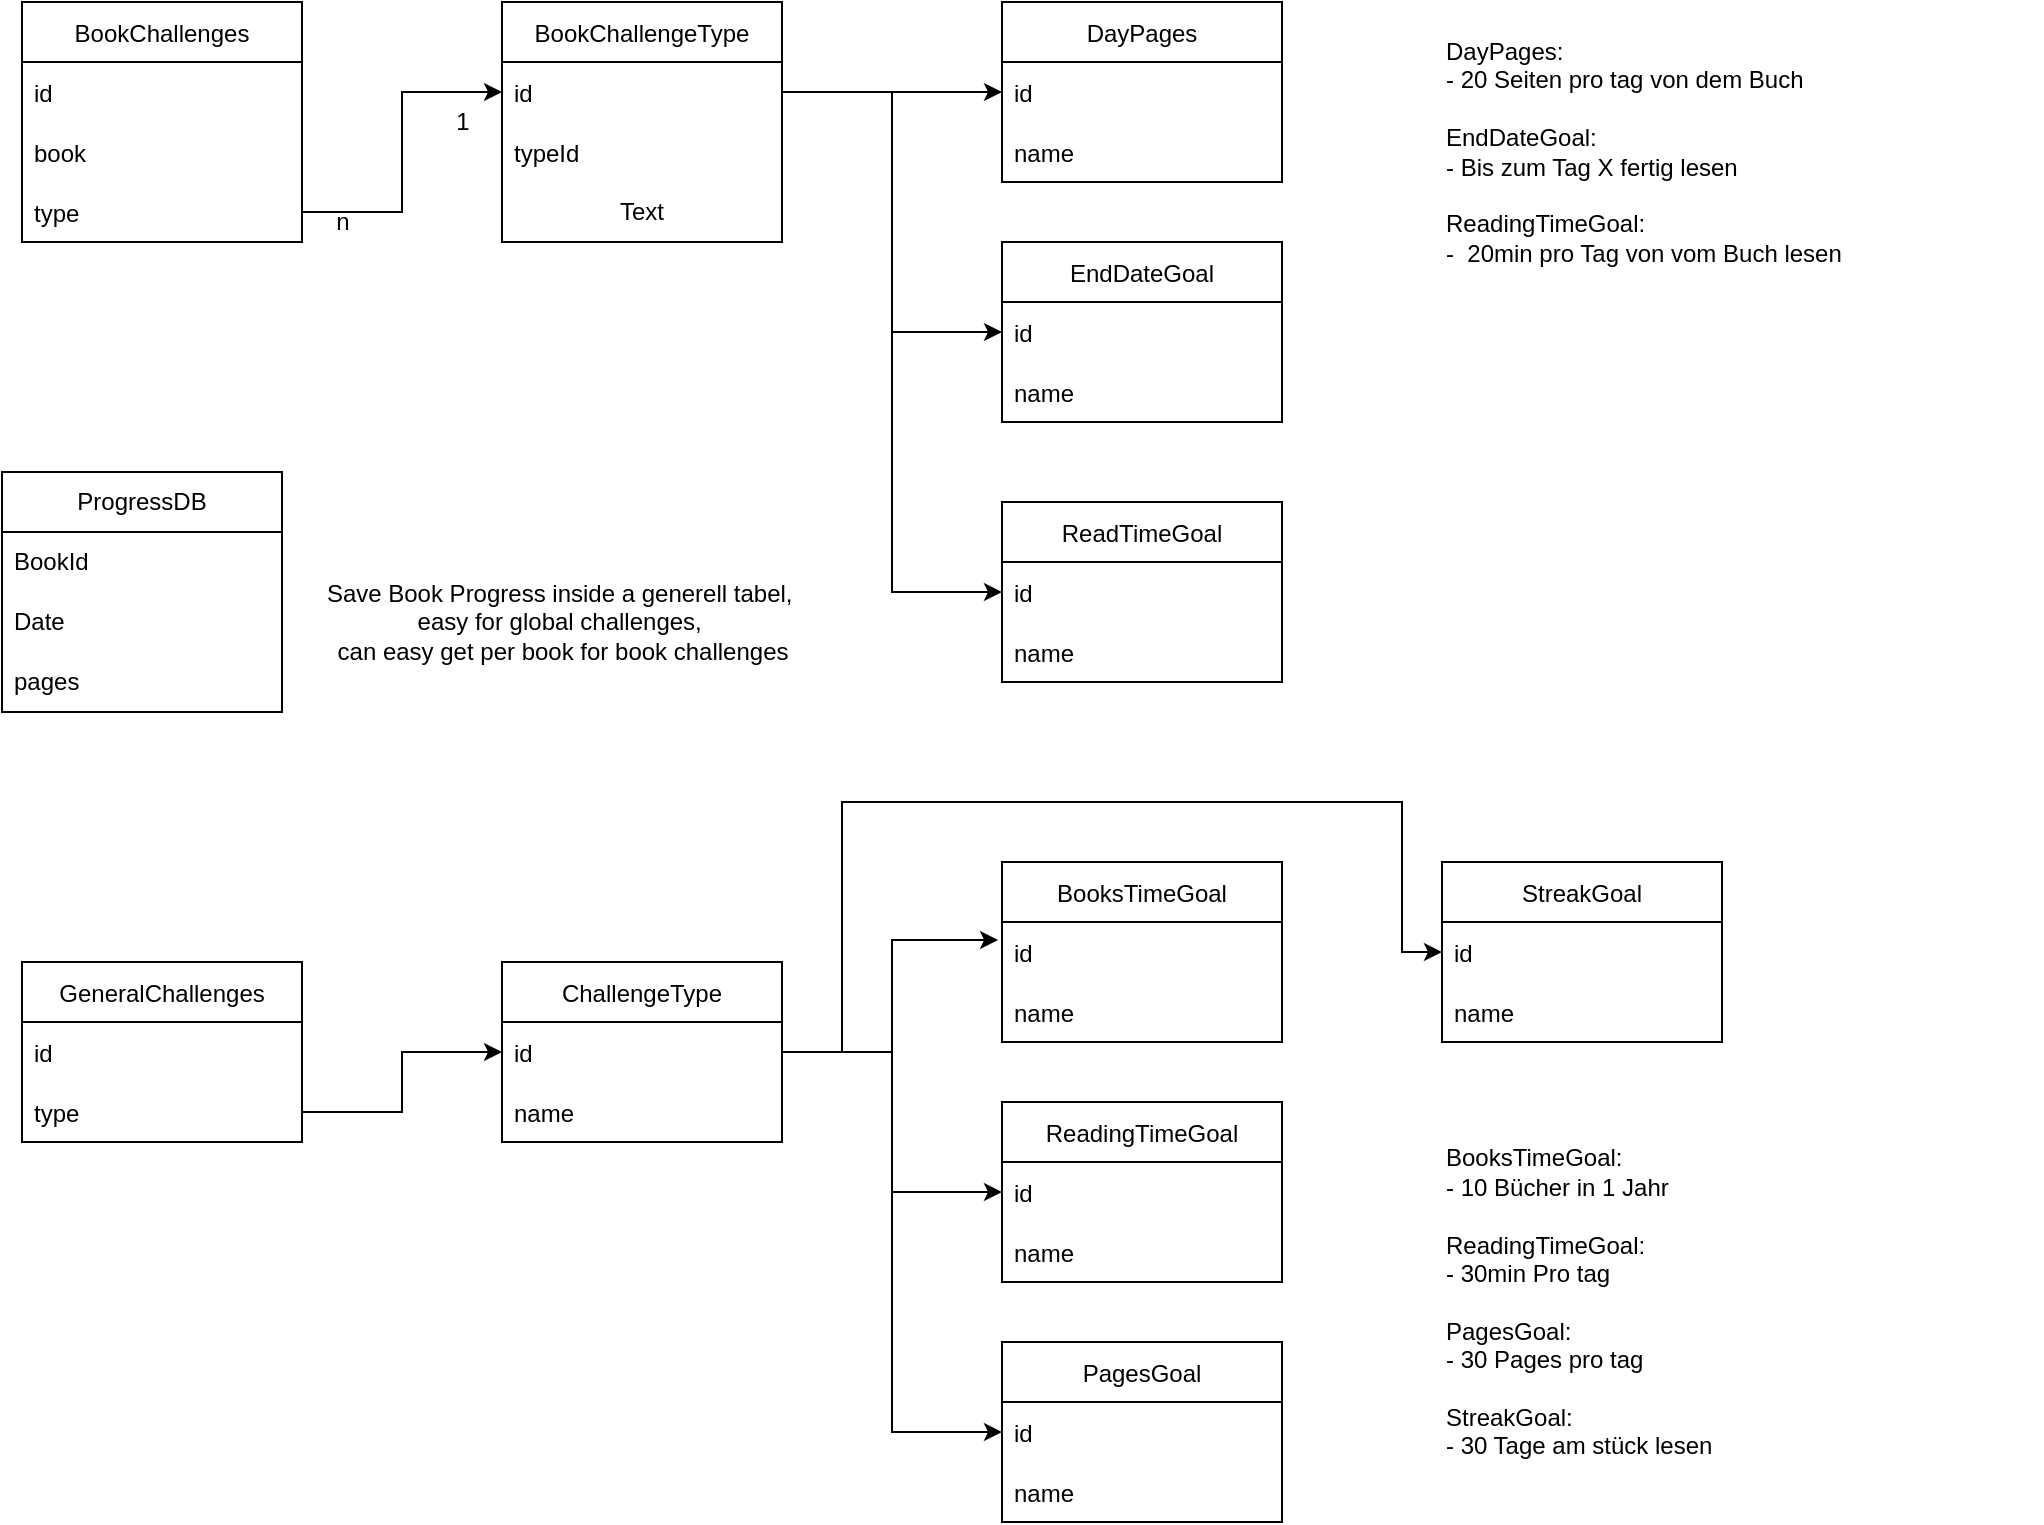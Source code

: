 <mxfile version="20.8.16" type="device"><diagram id="5UC8xc8aUDfBGlQ5QwmF" name="Seite-1"><mxGraphModel dx="1716" dy="1180" grid="1" gridSize="10" guides="1" tooltips="1" connect="1" arrows="1" fold="1" page="1" pageScale="1" pageWidth="1169" pageHeight="827" math="0" shadow="0"><root><mxCell id="0"/><mxCell id="1" parent="0"/><mxCell id="uhi9riS7lNYA-uoKevwM-1" value="BookChallenges" style="swimlane;fontStyle=0;childLayout=stackLayout;horizontal=1;startSize=30;horizontalStack=0;resizeParent=1;resizeParentMax=0;resizeLast=0;collapsible=1;marginBottom=0;" parent="1" vertex="1"><mxGeometry x="70" y="40" width="140" height="120" as="geometry"/></mxCell><mxCell id="uhi9riS7lNYA-uoKevwM-2" value="id" style="text;strokeColor=none;fillColor=none;align=left;verticalAlign=middle;spacingLeft=4;spacingRight=4;overflow=hidden;points=[[0,0.5],[1,0.5]];portConstraint=eastwest;rotatable=0;" parent="uhi9riS7lNYA-uoKevwM-1" vertex="1"><mxGeometry y="30" width="140" height="30" as="geometry"/></mxCell><mxCell id="uhi9riS7lNYA-uoKevwM-3" value="book" style="text;strokeColor=none;fillColor=none;align=left;verticalAlign=middle;spacingLeft=4;spacingRight=4;overflow=hidden;points=[[0,0.5],[1,0.5]];portConstraint=eastwest;rotatable=0;" parent="uhi9riS7lNYA-uoKevwM-1" vertex="1"><mxGeometry y="60" width="140" height="30" as="geometry"/></mxCell><mxCell id="uhi9riS7lNYA-uoKevwM-4" value="type" style="text;strokeColor=none;fillColor=none;align=left;verticalAlign=middle;spacingLeft=4;spacingRight=4;overflow=hidden;points=[[0,0.5],[1,0.5]];portConstraint=eastwest;rotatable=0;" parent="uhi9riS7lNYA-uoKevwM-1" vertex="1"><mxGeometry y="90" width="140" height="30" as="geometry"/></mxCell><mxCell id="uhi9riS7lNYA-uoKevwM-5" value="BookChallengeType" style="swimlane;fontStyle=0;childLayout=stackLayout;horizontal=1;startSize=30;horizontalStack=0;resizeParent=1;resizeParentMax=0;resizeLast=0;collapsible=1;marginBottom=0;" parent="1" vertex="1"><mxGeometry x="310" y="40" width="140" height="120" as="geometry"/></mxCell><mxCell id="uhi9riS7lNYA-uoKevwM-6" value="id" style="text;strokeColor=none;fillColor=none;align=left;verticalAlign=middle;spacingLeft=4;spacingRight=4;overflow=hidden;points=[[0,0.5],[1,0.5]];portConstraint=eastwest;rotatable=0;" parent="uhi9riS7lNYA-uoKevwM-5" vertex="1"><mxGeometry y="30" width="140" height="30" as="geometry"/></mxCell><mxCell id="uhi9riS7lNYA-uoKevwM-7" value="typeId" style="text;strokeColor=none;fillColor=none;align=left;verticalAlign=middle;spacingLeft=4;spacingRight=4;overflow=hidden;points=[[0,0.5],[1,0.5]];portConstraint=eastwest;rotatable=0;" parent="uhi9riS7lNYA-uoKevwM-5" vertex="1"><mxGeometry y="60" width="140" height="30" as="geometry"/></mxCell><mxCell id="uhi9riS7lNYA-uoKevwM-45" value="Text" style="text;html=1;strokeColor=none;fillColor=none;align=center;verticalAlign=middle;whiteSpace=wrap;rounded=0;" parent="uhi9riS7lNYA-uoKevwM-5" vertex="1"><mxGeometry y="90" width="140" height="30" as="geometry"/></mxCell><mxCell id="uhi9riS7lNYA-uoKevwM-9" style="edgeStyle=orthogonalEdgeStyle;rounded=0;orthogonalLoop=1;jettySize=auto;html=1;entryX=0;entryY=0.5;entryDx=0;entryDy=0;" parent="1" source="uhi9riS7lNYA-uoKevwM-4" target="uhi9riS7lNYA-uoKevwM-6" edge="1"><mxGeometry relative="1" as="geometry"/></mxCell><mxCell id="uhi9riS7lNYA-uoKevwM-10" value="n" style="text;html=1;align=center;verticalAlign=middle;resizable=0;points=[];autosize=1;strokeColor=none;fillColor=none;" parent="1" vertex="1"><mxGeometry x="215" y="135" width="30" height="30" as="geometry"/></mxCell><mxCell id="uhi9riS7lNYA-uoKevwM-11" value="1" style="text;html=1;align=center;verticalAlign=middle;resizable=0;points=[];autosize=1;strokeColor=none;fillColor=none;" parent="1" vertex="1"><mxGeometry x="275" y="85" width="30" height="30" as="geometry"/></mxCell><mxCell id="uhi9riS7lNYA-uoKevwM-12" value="DayPages" style="swimlane;fontStyle=0;childLayout=stackLayout;horizontal=1;startSize=30;horizontalStack=0;resizeParent=1;resizeParentMax=0;resizeLast=0;collapsible=1;marginBottom=0;" parent="1" vertex="1"><mxGeometry x="560" y="40" width="140" height="90" as="geometry"/></mxCell><mxCell id="uhi9riS7lNYA-uoKevwM-13" value="id" style="text;strokeColor=none;fillColor=none;align=left;verticalAlign=middle;spacingLeft=4;spacingRight=4;overflow=hidden;points=[[0,0.5],[1,0.5]];portConstraint=eastwest;rotatable=0;" parent="uhi9riS7lNYA-uoKevwM-12" vertex="1"><mxGeometry y="30" width="140" height="30" as="geometry"/></mxCell><mxCell id="uhi9riS7lNYA-uoKevwM-14" value="name" style="text;strokeColor=none;fillColor=none;align=left;verticalAlign=middle;spacingLeft=4;spacingRight=4;overflow=hidden;points=[[0,0.5],[1,0.5]];portConstraint=eastwest;rotatable=0;" parent="uhi9riS7lNYA-uoKevwM-12" vertex="1"><mxGeometry y="60" width="140" height="30" as="geometry"/></mxCell><mxCell id="uhi9riS7lNYA-uoKevwM-15" value="EndDateGoal" style="swimlane;fontStyle=0;childLayout=stackLayout;horizontal=1;startSize=30;horizontalStack=0;resizeParent=1;resizeParentMax=0;resizeLast=0;collapsible=1;marginBottom=0;" parent="1" vertex="1"><mxGeometry x="560" y="160" width="140" height="90" as="geometry"/></mxCell><mxCell id="uhi9riS7lNYA-uoKevwM-16" value="id" style="text;strokeColor=none;fillColor=none;align=left;verticalAlign=middle;spacingLeft=4;spacingRight=4;overflow=hidden;points=[[0,0.5],[1,0.5]];portConstraint=eastwest;rotatable=0;" parent="uhi9riS7lNYA-uoKevwM-15" vertex="1"><mxGeometry y="30" width="140" height="30" as="geometry"/></mxCell><mxCell id="uhi9riS7lNYA-uoKevwM-17" value="name" style="text;strokeColor=none;fillColor=none;align=left;verticalAlign=middle;spacingLeft=4;spacingRight=4;overflow=hidden;points=[[0,0.5],[1,0.5]];portConstraint=eastwest;rotatable=0;" parent="uhi9riS7lNYA-uoKevwM-15" vertex="1"><mxGeometry y="60" width="140" height="30" as="geometry"/></mxCell><mxCell id="uhi9riS7lNYA-uoKevwM-18" value="ReadTimeGoal" style="swimlane;fontStyle=0;childLayout=stackLayout;horizontal=1;startSize=30;horizontalStack=0;resizeParent=1;resizeParentMax=0;resizeLast=0;collapsible=1;marginBottom=0;" parent="1" vertex="1"><mxGeometry x="560" y="290" width="140" height="90" as="geometry"/></mxCell><mxCell id="uhi9riS7lNYA-uoKevwM-19" value="id" style="text;strokeColor=none;fillColor=none;align=left;verticalAlign=middle;spacingLeft=4;spacingRight=4;overflow=hidden;points=[[0,0.5],[1,0.5]];portConstraint=eastwest;rotatable=0;" parent="uhi9riS7lNYA-uoKevwM-18" vertex="1"><mxGeometry y="30" width="140" height="30" as="geometry"/></mxCell><mxCell id="uhi9riS7lNYA-uoKevwM-20" value="name" style="text;strokeColor=none;fillColor=none;align=left;verticalAlign=middle;spacingLeft=4;spacingRight=4;overflow=hidden;points=[[0,0.5],[1,0.5]];portConstraint=eastwest;rotatable=0;" parent="uhi9riS7lNYA-uoKevwM-18" vertex="1"><mxGeometry y="60" width="140" height="30" as="geometry"/></mxCell><mxCell id="uhi9riS7lNYA-uoKevwM-21" value="GeneralChallenges" style="swimlane;fontStyle=0;childLayout=stackLayout;horizontal=1;startSize=30;horizontalStack=0;resizeParent=1;resizeParentMax=0;resizeLast=0;collapsible=1;marginBottom=0;" parent="1" vertex="1"><mxGeometry x="70" y="520" width="140" height="90" as="geometry"/></mxCell><mxCell id="uhi9riS7lNYA-uoKevwM-22" value="id" style="text;strokeColor=none;fillColor=none;align=left;verticalAlign=middle;spacingLeft=4;spacingRight=4;overflow=hidden;points=[[0,0.5],[1,0.5]];portConstraint=eastwest;rotatable=0;" parent="uhi9riS7lNYA-uoKevwM-21" vertex="1"><mxGeometry y="30" width="140" height="30" as="geometry"/></mxCell><mxCell id="uhi9riS7lNYA-uoKevwM-24" value="type" style="text;strokeColor=none;fillColor=none;align=left;verticalAlign=middle;spacingLeft=4;spacingRight=4;overflow=hidden;points=[[0,0.5],[1,0.5]];portConstraint=eastwest;rotatable=0;" parent="uhi9riS7lNYA-uoKevwM-21" vertex="1"><mxGeometry y="60" width="140" height="30" as="geometry"/></mxCell><mxCell id="uhi9riS7lNYA-uoKevwM-25" value="ChallengeType" style="swimlane;fontStyle=0;childLayout=stackLayout;horizontal=1;startSize=30;horizontalStack=0;resizeParent=1;resizeParentMax=0;resizeLast=0;collapsible=1;marginBottom=0;" parent="1" vertex="1"><mxGeometry x="310" y="520" width="140" height="90" as="geometry"/></mxCell><mxCell id="uhi9riS7lNYA-uoKevwM-26" value="id" style="text;strokeColor=none;fillColor=none;align=left;verticalAlign=middle;spacingLeft=4;spacingRight=4;overflow=hidden;points=[[0,0.5],[1,0.5]];portConstraint=eastwest;rotatable=0;" parent="uhi9riS7lNYA-uoKevwM-25" vertex="1"><mxGeometry y="30" width="140" height="30" as="geometry"/></mxCell><mxCell id="uhi9riS7lNYA-uoKevwM-27" value="name" style="text;strokeColor=none;fillColor=none;align=left;verticalAlign=middle;spacingLeft=4;spacingRight=4;overflow=hidden;points=[[0,0.5],[1,0.5]];portConstraint=eastwest;rotatable=0;" parent="uhi9riS7lNYA-uoKevwM-25" vertex="1"><mxGeometry y="60" width="140" height="30" as="geometry"/></mxCell><mxCell id="uhi9riS7lNYA-uoKevwM-28" value="BooksTimeGoal" style="swimlane;fontStyle=0;childLayout=stackLayout;horizontal=1;startSize=30;horizontalStack=0;resizeParent=1;resizeParentMax=0;resizeLast=0;collapsible=1;marginBottom=0;" parent="1" vertex="1"><mxGeometry x="560" y="470" width="140" height="90" as="geometry"/></mxCell><mxCell id="uhi9riS7lNYA-uoKevwM-29" value="id" style="text;strokeColor=none;fillColor=none;align=left;verticalAlign=middle;spacingLeft=4;spacingRight=4;overflow=hidden;points=[[0,0.5],[1,0.5]];portConstraint=eastwest;rotatable=0;" parent="uhi9riS7lNYA-uoKevwM-28" vertex="1"><mxGeometry y="30" width="140" height="30" as="geometry"/></mxCell><mxCell id="uhi9riS7lNYA-uoKevwM-30" value="name" style="text;strokeColor=none;fillColor=none;align=left;verticalAlign=middle;spacingLeft=4;spacingRight=4;overflow=hidden;points=[[0,0.5],[1,0.5]];portConstraint=eastwest;rotatable=0;" parent="uhi9riS7lNYA-uoKevwM-28" vertex="1"><mxGeometry y="60" width="140" height="30" as="geometry"/></mxCell><mxCell id="uhi9riS7lNYA-uoKevwM-31" value="ReadingTimeGoal" style="swimlane;fontStyle=0;childLayout=stackLayout;horizontal=1;startSize=30;horizontalStack=0;resizeParent=1;resizeParentMax=0;resizeLast=0;collapsible=1;marginBottom=0;" parent="1" vertex="1"><mxGeometry x="560" y="590" width="140" height="90" as="geometry"/></mxCell><mxCell id="uhi9riS7lNYA-uoKevwM-32" value="id" style="text;strokeColor=none;fillColor=none;align=left;verticalAlign=middle;spacingLeft=4;spacingRight=4;overflow=hidden;points=[[0,0.5],[1,0.5]];portConstraint=eastwest;rotatable=0;" parent="uhi9riS7lNYA-uoKevwM-31" vertex="1"><mxGeometry y="30" width="140" height="30" as="geometry"/></mxCell><mxCell id="uhi9riS7lNYA-uoKevwM-33" value="name" style="text;strokeColor=none;fillColor=none;align=left;verticalAlign=middle;spacingLeft=4;spacingRight=4;overflow=hidden;points=[[0,0.5],[1,0.5]];portConstraint=eastwest;rotatable=0;" parent="uhi9riS7lNYA-uoKevwM-31" vertex="1"><mxGeometry y="60" width="140" height="30" as="geometry"/></mxCell><mxCell id="uhi9riS7lNYA-uoKevwM-34" value="PagesGoal" style="swimlane;fontStyle=0;childLayout=stackLayout;horizontal=1;startSize=30;horizontalStack=0;resizeParent=1;resizeParentMax=0;resizeLast=0;collapsible=1;marginBottom=0;" parent="1" vertex="1"><mxGeometry x="560" y="710" width="140" height="90" as="geometry"/></mxCell><mxCell id="uhi9riS7lNYA-uoKevwM-35" value="id" style="text;strokeColor=none;fillColor=none;align=left;verticalAlign=middle;spacingLeft=4;spacingRight=4;overflow=hidden;points=[[0,0.5],[1,0.5]];portConstraint=eastwest;rotatable=0;" parent="uhi9riS7lNYA-uoKevwM-34" vertex="1"><mxGeometry y="30" width="140" height="30" as="geometry"/></mxCell><mxCell id="uhi9riS7lNYA-uoKevwM-36" value="name" style="text;strokeColor=none;fillColor=none;align=left;verticalAlign=middle;spacingLeft=4;spacingRight=4;overflow=hidden;points=[[0,0.5],[1,0.5]];portConstraint=eastwest;rotatable=0;" parent="uhi9riS7lNYA-uoKevwM-34" vertex="1"><mxGeometry y="60" width="140" height="30" as="geometry"/></mxCell><mxCell id="uhi9riS7lNYA-uoKevwM-37" value="StreakGoal" style="swimlane;fontStyle=0;childLayout=stackLayout;horizontal=1;startSize=30;horizontalStack=0;resizeParent=1;resizeParentMax=0;resizeLast=0;collapsible=1;marginBottom=0;" parent="1" vertex="1"><mxGeometry x="780" y="470" width="140" height="90" as="geometry"/></mxCell><mxCell id="uhi9riS7lNYA-uoKevwM-38" value="id" style="text;strokeColor=none;fillColor=none;align=left;verticalAlign=middle;spacingLeft=4;spacingRight=4;overflow=hidden;points=[[0,0.5],[1,0.5]];portConstraint=eastwest;rotatable=0;" parent="uhi9riS7lNYA-uoKevwM-37" vertex="1"><mxGeometry y="30" width="140" height="30" as="geometry"/></mxCell><mxCell id="uhi9riS7lNYA-uoKevwM-39" value="name" style="text;strokeColor=none;fillColor=none;align=left;verticalAlign=middle;spacingLeft=4;spacingRight=4;overflow=hidden;points=[[0,0.5],[1,0.5]];portConstraint=eastwest;rotatable=0;" parent="uhi9riS7lNYA-uoKevwM-37" vertex="1"><mxGeometry y="60" width="140" height="30" as="geometry"/></mxCell><mxCell id="uhi9riS7lNYA-uoKevwM-41" value="BooksTimeGoal:&lt;br&gt;- 10 Bücher in 1 Jahr&lt;br&gt;&lt;br&gt;ReadingTimeGoal:&lt;br&gt;- 30min Pro tag&lt;br&gt;&lt;br&gt;PagesGoal:&lt;br&gt;- 30 Pages pro tag&amp;nbsp;&lt;br&gt;&lt;br&gt;StreakGoal:&lt;br&gt;- 30 Tage am stück lesen" style="text;html=1;strokeColor=none;fillColor=none;align=left;verticalAlign=middle;whiteSpace=wrap;rounded=0;" parent="1" vertex="1"><mxGeometry x="780" y="580" width="300" height="220" as="geometry"/></mxCell><mxCell id="uhi9riS7lNYA-uoKevwM-42" value="DayPages:&lt;br&gt;- 20 Seiten pro tag von dem Buch&lt;br&gt;&lt;br&gt;EndDateGoal:&lt;br&gt;- Bis zum Tag X fertig lesen&lt;br&gt;&lt;br&gt;ReadingTimeGoal:&lt;br&gt;-&amp;nbsp; 20min pro Tag von vom Buch lesen" style="text;html=1;strokeColor=none;fillColor=none;align=left;verticalAlign=middle;whiteSpace=wrap;rounded=0;" parent="1" vertex="1"><mxGeometry x="780" y="50" width="290" height="130" as="geometry"/></mxCell><mxCell id="pGAbdGA8DyQKQojGBXfP-1" style="edgeStyle=orthogonalEdgeStyle;rounded=0;orthogonalLoop=1;jettySize=auto;html=1;" parent="1" source="uhi9riS7lNYA-uoKevwM-24" target="uhi9riS7lNYA-uoKevwM-26" edge="1"><mxGeometry relative="1" as="geometry"/></mxCell><mxCell id="pGAbdGA8DyQKQojGBXfP-3" style="edgeStyle=orthogonalEdgeStyle;rounded=0;orthogonalLoop=1;jettySize=auto;html=1;entryX=0;entryY=0.5;entryDx=0;entryDy=0;" parent="1" source="uhi9riS7lNYA-uoKevwM-6" target="uhi9riS7lNYA-uoKevwM-16" edge="1"><mxGeometry relative="1" as="geometry"/></mxCell><mxCell id="pGAbdGA8DyQKQojGBXfP-4" style="edgeStyle=orthogonalEdgeStyle;rounded=0;orthogonalLoop=1;jettySize=auto;html=1;exitX=1;exitY=0.5;exitDx=0;exitDy=0;entryX=0;entryY=0.5;entryDx=0;entryDy=0;" parent="1" source="uhi9riS7lNYA-uoKevwM-6" target="uhi9riS7lNYA-uoKevwM-13" edge="1"><mxGeometry relative="1" as="geometry"/></mxCell><mxCell id="pGAbdGA8DyQKQojGBXfP-5" style="edgeStyle=orthogonalEdgeStyle;rounded=0;orthogonalLoop=1;jettySize=auto;html=1;entryX=0;entryY=0.5;entryDx=0;entryDy=0;" parent="1" source="uhi9riS7lNYA-uoKevwM-6" target="uhi9riS7lNYA-uoKevwM-19" edge="1"><mxGeometry relative="1" as="geometry"/></mxCell><mxCell id="pGAbdGA8DyQKQojGBXfP-6" style="edgeStyle=orthogonalEdgeStyle;rounded=0;orthogonalLoop=1;jettySize=auto;html=1;entryX=-0.014;entryY=0.3;entryDx=0;entryDy=0;entryPerimeter=0;" parent="1" source="uhi9riS7lNYA-uoKevwM-26" target="uhi9riS7lNYA-uoKevwM-29" edge="1"><mxGeometry relative="1" as="geometry"/></mxCell><mxCell id="pGAbdGA8DyQKQojGBXfP-7" style="edgeStyle=orthogonalEdgeStyle;rounded=0;orthogonalLoop=1;jettySize=auto;html=1;exitX=1;exitY=0.5;exitDx=0;exitDy=0;entryX=0;entryY=0.5;entryDx=0;entryDy=0;" parent="1" source="uhi9riS7lNYA-uoKevwM-26" target="uhi9riS7lNYA-uoKevwM-32" edge="1"><mxGeometry relative="1" as="geometry"/></mxCell><mxCell id="pGAbdGA8DyQKQojGBXfP-8" style="edgeStyle=orthogonalEdgeStyle;rounded=0;orthogonalLoop=1;jettySize=auto;html=1;entryX=0;entryY=0.5;entryDx=0;entryDy=0;" parent="1" source="uhi9riS7lNYA-uoKevwM-26" target="uhi9riS7lNYA-uoKevwM-35" edge="1"><mxGeometry relative="1" as="geometry"/></mxCell><mxCell id="pGAbdGA8DyQKQojGBXfP-9" style="edgeStyle=orthogonalEdgeStyle;rounded=0;orthogonalLoop=1;jettySize=auto;html=1;entryX=0;entryY=0.5;entryDx=0;entryDy=0;" parent="1" source="uhi9riS7lNYA-uoKevwM-26" target="uhi9riS7lNYA-uoKevwM-38" edge="1"><mxGeometry relative="1" as="geometry"><Array as="points"><mxPoint x="480" y="565"/><mxPoint x="480" y="440"/><mxPoint x="760" y="440"/><mxPoint x="760" y="515"/></Array></mxGeometry></mxCell><mxCell id="v27N5reugrkKuvTUo9GU-1" value="Save Book Progress inside a generell tabel,&amp;nbsp;&lt;br&gt;easy for global challenges,&amp;nbsp;&lt;br&gt;can easy get per book for book challenges" style="text;html=1;align=center;verticalAlign=middle;resizable=0;points=[];autosize=1;strokeColor=none;fillColor=none;" parent="1" vertex="1"><mxGeometry x="210" y="320" width="260" height="60" as="geometry"/></mxCell><mxCell id="v27N5reugrkKuvTUo9GU-3" value="ProgressDB" style="swimlane;fontStyle=0;childLayout=stackLayout;horizontal=1;startSize=30;horizontalStack=0;resizeParent=1;resizeParentMax=0;resizeLast=0;collapsible=1;marginBottom=0;whiteSpace=wrap;html=1;" parent="1" vertex="1"><mxGeometry x="60" y="275" width="140" height="120" as="geometry"/></mxCell><mxCell id="v27N5reugrkKuvTUo9GU-4" value="BookId" style="text;strokeColor=none;fillColor=none;align=left;verticalAlign=middle;spacingLeft=4;spacingRight=4;overflow=hidden;points=[[0,0.5],[1,0.5]];portConstraint=eastwest;rotatable=0;whiteSpace=wrap;html=1;" parent="v27N5reugrkKuvTUo9GU-3" vertex="1"><mxGeometry y="30" width="140" height="30" as="geometry"/></mxCell><mxCell id="v27N5reugrkKuvTUo9GU-5" value="Date" style="text;strokeColor=none;fillColor=none;align=left;verticalAlign=middle;spacingLeft=4;spacingRight=4;overflow=hidden;points=[[0,0.5],[1,0.5]];portConstraint=eastwest;rotatable=0;whiteSpace=wrap;html=1;" parent="v27N5reugrkKuvTUo9GU-3" vertex="1"><mxGeometry y="60" width="140" height="30" as="geometry"/></mxCell><mxCell id="v27N5reugrkKuvTUo9GU-6" value="pages" style="text;strokeColor=none;fillColor=none;align=left;verticalAlign=middle;spacingLeft=4;spacingRight=4;overflow=hidden;points=[[0,0.5],[1,0.5]];portConstraint=eastwest;rotatable=0;whiteSpace=wrap;html=1;" parent="v27N5reugrkKuvTUo9GU-3" vertex="1"><mxGeometry y="90" width="140" height="30" as="geometry"/></mxCell></root></mxGraphModel></diagram></mxfile>
